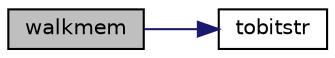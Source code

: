 digraph "walkmem"
{
  edge [fontname="Helvetica",fontsize="10",labelfontname="Helvetica",labelfontsize="10"];
  node [fontname="Helvetica",fontsize="10",shape=record];
  rankdir="LR";
  Node1 [label="walkmem",height=0.2,width=0.4,color="black", fillcolor="grey75", style="filled", fontcolor="black"];
  Node1 -> Node2 [color="midnightblue",fontsize="10",style="solid",fontname="Helvetica"];
  Node2 [label="tobitstr",height=0.2,width=0.4,color="black", fillcolor="white", style="filled",URL="$util_8c.html#a3b1cb6ce0835744c919d092fd3ef7ddf"];
}
